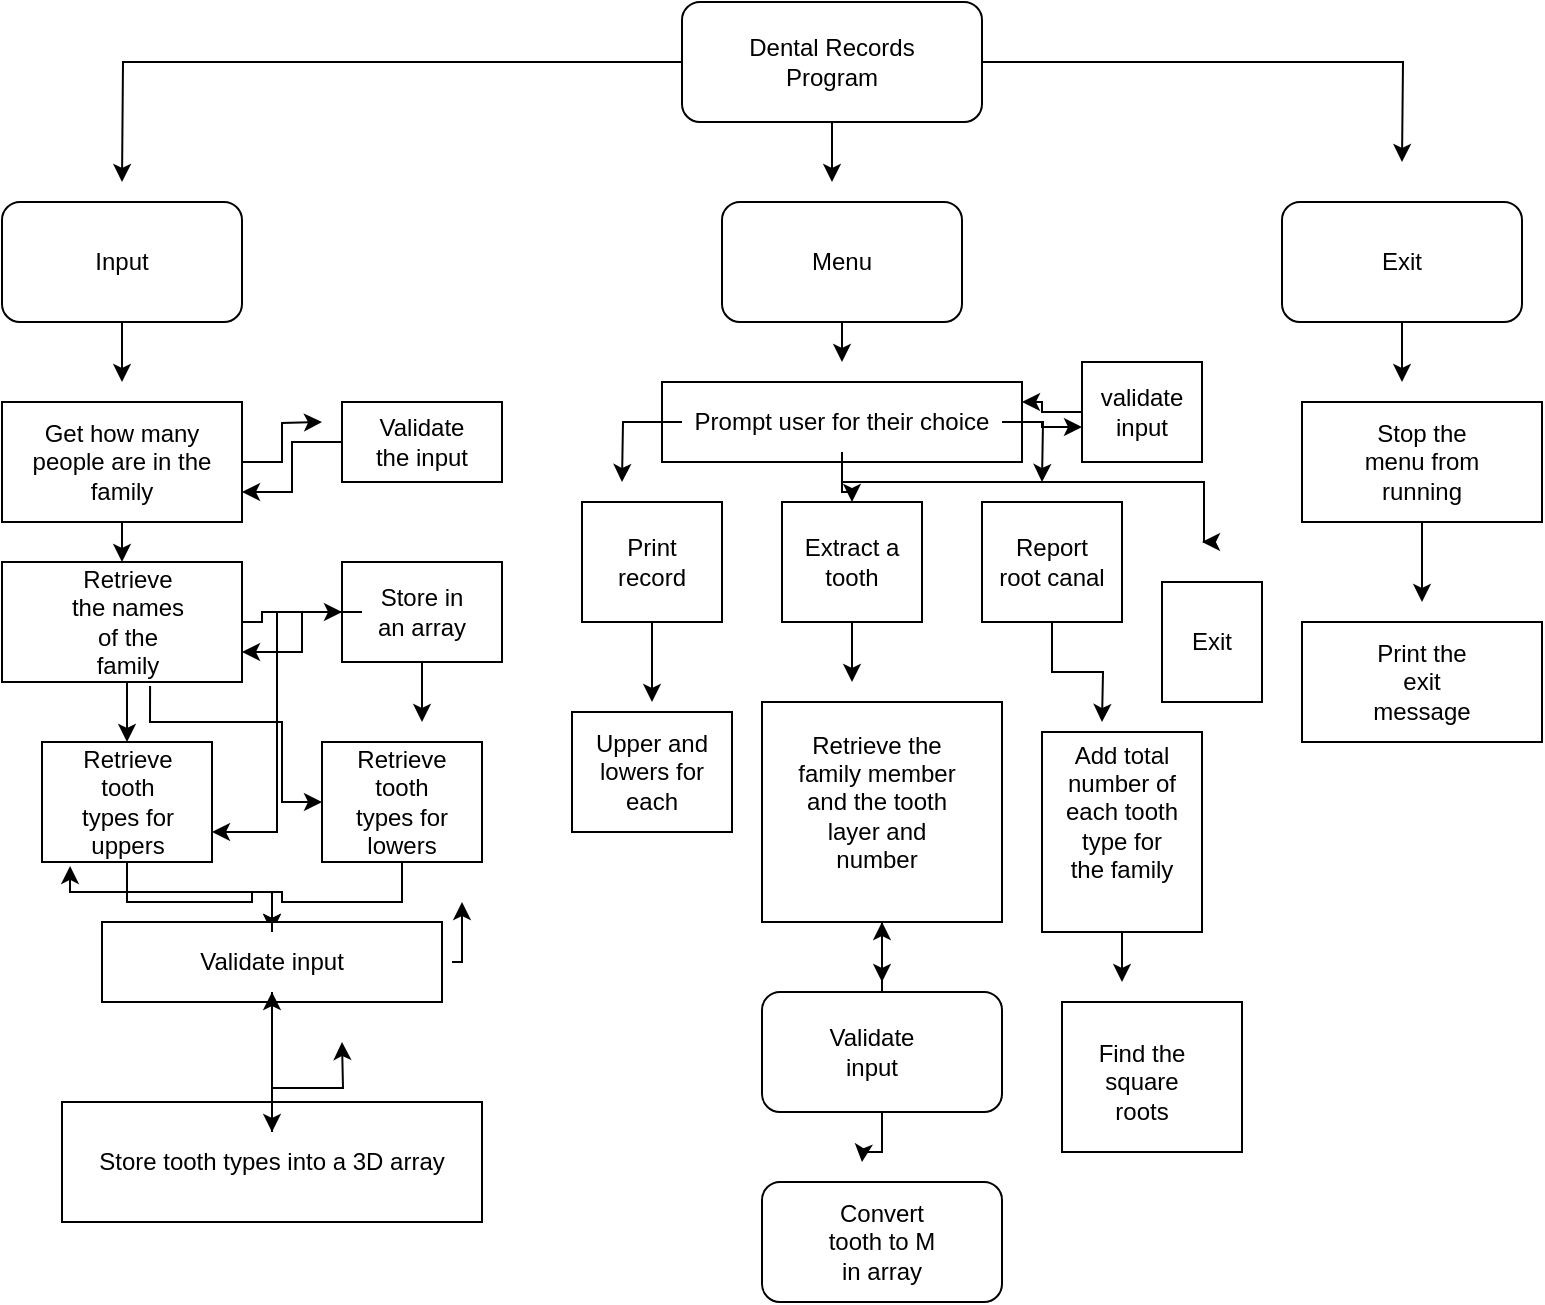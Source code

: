 <mxfile version="24.8.3">
  <diagram name="Page-1" id="VgmJd4mGT0JCFC55TCO2">
    <mxGraphModel dx="984" dy="667" grid="1" gridSize="10" guides="1" tooltips="1" connect="1" arrows="1" fold="1" page="1" pageScale="1" pageWidth="850" pageHeight="1100" math="0" shadow="0">
      <root>
        <mxCell id="0" />
        <mxCell id="1" parent="0" />
        <mxCell id="fa78IFjZWXkh8iCnJKM1-6" style="edgeStyle=orthogonalEdgeStyle;rounded=0;orthogonalLoop=1;jettySize=auto;html=1;exitX=0;exitY=0.5;exitDx=0;exitDy=0;" edge="1" parent="1" source="fa78IFjZWXkh8iCnJKM1-1">
          <mxGeometry relative="1" as="geometry">
            <mxPoint x="80" y="100" as="targetPoint" />
          </mxGeometry>
        </mxCell>
        <mxCell id="fa78IFjZWXkh8iCnJKM1-7" style="edgeStyle=orthogonalEdgeStyle;rounded=0;orthogonalLoop=1;jettySize=auto;html=1;exitX=0.5;exitY=1;exitDx=0;exitDy=0;" edge="1" parent="1" source="fa78IFjZWXkh8iCnJKM1-1">
          <mxGeometry relative="1" as="geometry">
            <mxPoint x="435" y="100" as="targetPoint" />
          </mxGeometry>
        </mxCell>
        <mxCell id="fa78IFjZWXkh8iCnJKM1-8" style="edgeStyle=orthogonalEdgeStyle;rounded=0;orthogonalLoop=1;jettySize=auto;html=1;exitX=1;exitY=0.5;exitDx=0;exitDy=0;" edge="1" parent="1" source="fa78IFjZWXkh8iCnJKM1-1">
          <mxGeometry relative="1" as="geometry">
            <mxPoint x="720" y="90" as="targetPoint" />
          </mxGeometry>
        </mxCell>
        <mxCell id="fa78IFjZWXkh8iCnJKM1-1" value="" style="rounded=1;whiteSpace=wrap;html=1;" vertex="1" parent="1">
          <mxGeometry x="360" y="10" width="150" height="60" as="geometry" />
        </mxCell>
        <mxCell id="fa78IFjZWXkh8iCnJKM1-16" style="edgeStyle=orthogonalEdgeStyle;rounded=0;orthogonalLoop=1;jettySize=auto;html=1;exitX=0.5;exitY=1;exitDx=0;exitDy=0;" edge="1" parent="1" source="fa78IFjZWXkh8iCnJKM1-3">
          <mxGeometry relative="1" as="geometry">
            <mxPoint x="80" y="200" as="targetPoint" />
          </mxGeometry>
        </mxCell>
        <mxCell id="fa78IFjZWXkh8iCnJKM1-3" value="" style="rounded=1;whiteSpace=wrap;html=1;" vertex="1" parent="1">
          <mxGeometry x="20" y="110" width="120" height="60" as="geometry" />
        </mxCell>
        <mxCell id="fa78IFjZWXkh8iCnJKM1-80" style="edgeStyle=orthogonalEdgeStyle;rounded=0;orthogonalLoop=1;jettySize=auto;html=1;exitX=0.5;exitY=1;exitDx=0;exitDy=0;" edge="1" parent="1" source="fa78IFjZWXkh8iCnJKM1-4">
          <mxGeometry relative="1" as="geometry">
            <mxPoint x="440" y="190" as="targetPoint" />
          </mxGeometry>
        </mxCell>
        <mxCell id="fa78IFjZWXkh8iCnJKM1-4" value="" style="rounded=1;whiteSpace=wrap;html=1;" vertex="1" parent="1">
          <mxGeometry x="380" y="110" width="120" height="60" as="geometry" />
        </mxCell>
        <mxCell id="fa78IFjZWXkh8iCnJKM1-14" style="edgeStyle=orthogonalEdgeStyle;rounded=0;orthogonalLoop=1;jettySize=auto;html=1;exitX=0.5;exitY=1;exitDx=0;exitDy=0;" edge="1" parent="1" source="fa78IFjZWXkh8iCnJKM1-5">
          <mxGeometry relative="1" as="geometry">
            <mxPoint x="720" y="200" as="targetPoint" />
          </mxGeometry>
        </mxCell>
        <mxCell id="fa78IFjZWXkh8iCnJKM1-5" value="" style="rounded=1;whiteSpace=wrap;html=1;" vertex="1" parent="1">
          <mxGeometry x="660" y="110" width="120" height="60" as="geometry" />
        </mxCell>
        <mxCell id="fa78IFjZWXkh8iCnJKM1-17" style="edgeStyle=orthogonalEdgeStyle;rounded=0;orthogonalLoop=1;jettySize=auto;html=1;exitX=1;exitY=0.5;exitDx=0;exitDy=0;" edge="1" parent="1" source="fa78IFjZWXkh8iCnJKM1-10">
          <mxGeometry relative="1" as="geometry">
            <mxPoint x="180" y="220" as="targetPoint" />
          </mxGeometry>
        </mxCell>
        <mxCell id="fa78IFjZWXkh8iCnJKM1-45" style="edgeStyle=orthogonalEdgeStyle;rounded=0;orthogonalLoop=1;jettySize=auto;html=1;exitX=0.5;exitY=1;exitDx=0;exitDy=0;entryX=0.5;entryY=0;entryDx=0;entryDy=0;" edge="1" parent="1" source="fa78IFjZWXkh8iCnJKM1-10" target="fa78IFjZWXkh8iCnJKM1-27">
          <mxGeometry relative="1" as="geometry" />
        </mxCell>
        <mxCell id="fa78IFjZWXkh8iCnJKM1-10" value="" style="rounded=0;whiteSpace=wrap;html=1;" vertex="1" parent="1">
          <mxGeometry x="20" y="210" width="120" height="60" as="geometry" />
        </mxCell>
        <mxCell id="fa78IFjZWXkh8iCnJKM1-18" style="edgeStyle=orthogonalEdgeStyle;rounded=0;orthogonalLoop=1;jettySize=auto;html=1;exitX=0;exitY=0.5;exitDx=0;exitDy=0;entryX=1;entryY=0.75;entryDx=0;entryDy=0;" edge="1" parent="1" source="fa78IFjZWXkh8iCnJKM1-11" target="fa78IFjZWXkh8iCnJKM1-10">
          <mxGeometry relative="1" as="geometry" />
        </mxCell>
        <mxCell id="fa78IFjZWXkh8iCnJKM1-11" value="" style="rounded=0;whiteSpace=wrap;html=1;" vertex="1" parent="1">
          <mxGeometry x="190" y="210" width="80" height="40" as="geometry" />
        </mxCell>
        <mxCell id="fa78IFjZWXkh8iCnJKM1-15" style="edgeStyle=orthogonalEdgeStyle;rounded=0;orthogonalLoop=1;jettySize=auto;html=1;exitX=0.5;exitY=1;exitDx=0;exitDy=0;" edge="1" parent="1" source="fa78IFjZWXkh8iCnJKM1-12">
          <mxGeometry relative="1" as="geometry">
            <mxPoint x="730" y="310" as="targetPoint" />
          </mxGeometry>
        </mxCell>
        <mxCell id="fa78IFjZWXkh8iCnJKM1-12" value="" style="rounded=0;whiteSpace=wrap;html=1;" vertex="1" parent="1">
          <mxGeometry x="670" y="210" width="120" height="60" as="geometry" />
        </mxCell>
        <mxCell id="fa78IFjZWXkh8iCnJKM1-13" value="" style="rounded=0;whiteSpace=wrap;html=1;" vertex="1" parent="1">
          <mxGeometry x="670" y="320" width="120" height="60" as="geometry" />
        </mxCell>
        <mxCell id="fa78IFjZWXkh8iCnJKM1-19" value="Input" style="text;html=1;align=center;verticalAlign=middle;whiteSpace=wrap;rounded=0;" vertex="1" parent="1">
          <mxGeometry x="50" y="125" width="60" height="30" as="geometry" />
        </mxCell>
        <mxCell id="fa78IFjZWXkh8iCnJKM1-20" value="Menu" style="text;html=1;align=center;verticalAlign=middle;whiteSpace=wrap;rounded=0;" vertex="1" parent="1">
          <mxGeometry x="410" y="125" width="60" height="30" as="geometry" />
        </mxCell>
        <mxCell id="fa78IFjZWXkh8iCnJKM1-21" value="Exit" style="text;html=1;align=center;verticalAlign=middle;whiteSpace=wrap;rounded=0;" vertex="1" parent="1">
          <mxGeometry x="690" y="125" width="60" height="30" as="geometry" />
        </mxCell>
        <mxCell id="fa78IFjZWXkh8iCnJKM1-22" value="Dental Records&lt;div&gt;Program&lt;/div&gt;" style="text;html=1;align=center;verticalAlign=middle;whiteSpace=wrap;rounded=0;" vertex="1" parent="1">
          <mxGeometry x="350" y="25" width="170" height="30" as="geometry" />
        </mxCell>
        <mxCell id="fa78IFjZWXkh8iCnJKM1-23" value="Validate the input" style="text;html=1;align=center;verticalAlign=middle;whiteSpace=wrap;rounded=0;" vertex="1" parent="1">
          <mxGeometry x="200" y="215" width="60" height="30" as="geometry" />
        </mxCell>
        <mxCell id="fa78IFjZWXkh8iCnJKM1-24" value="Stop the menu from running" style="text;html=1;align=center;verticalAlign=middle;whiteSpace=wrap;rounded=0;" vertex="1" parent="1">
          <mxGeometry x="700" y="225" width="60" height="30" as="geometry" />
        </mxCell>
        <mxCell id="fa78IFjZWXkh8iCnJKM1-25" value="Print the exit message" style="text;html=1;align=center;verticalAlign=middle;whiteSpace=wrap;rounded=0;" vertex="1" parent="1">
          <mxGeometry x="700" y="335" width="60" height="30" as="geometry" />
        </mxCell>
        <mxCell id="fa78IFjZWXkh8iCnJKM1-26" value="Get how many people are in the family" style="text;html=1;align=center;verticalAlign=middle;whiteSpace=wrap;rounded=0;" vertex="1" parent="1">
          <mxGeometry x="25" y="225" width="110" height="30" as="geometry" />
        </mxCell>
        <mxCell id="fa78IFjZWXkh8iCnJKM1-46" style="edgeStyle=orthogonalEdgeStyle;rounded=0;orthogonalLoop=1;jettySize=auto;html=1;exitX=1;exitY=0.5;exitDx=0;exitDy=0;entryX=0;entryY=0.5;entryDx=0;entryDy=0;" edge="1" parent="1" source="fa78IFjZWXkh8iCnJKM1-27" target="fa78IFjZWXkh8iCnJKM1-28">
          <mxGeometry relative="1" as="geometry">
            <Array as="points">
              <mxPoint x="150" y="320" />
              <mxPoint x="150" y="315" />
            </Array>
          </mxGeometry>
        </mxCell>
        <mxCell id="fa78IFjZWXkh8iCnJKM1-48" style="edgeStyle=orthogonalEdgeStyle;rounded=0;orthogonalLoop=1;jettySize=auto;html=1;exitX=0.5;exitY=1;exitDx=0;exitDy=0;entryX=0.5;entryY=0;entryDx=0;entryDy=0;" edge="1" parent="1" source="fa78IFjZWXkh8iCnJKM1-27" target="fa78IFjZWXkh8iCnJKM1-29">
          <mxGeometry relative="1" as="geometry" />
        </mxCell>
        <mxCell id="fa78IFjZWXkh8iCnJKM1-49" style="edgeStyle=orthogonalEdgeStyle;rounded=0;orthogonalLoop=1;jettySize=auto;html=1;entryX=0;entryY=0.5;entryDx=0;entryDy=0;exitX=0.617;exitY=1.033;exitDx=0;exitDy=0;exitPerimeter=0;" edge="1" parent="1" source="fa78IFjZWXkh8iCnJKM1-27" target="fa78IFjZWXkh8iCnJKM1-30">
          <mxGeometry relative="1" as="geometry">
            <Array as="points">
              <mxPoint x="94" y="370" />
              <mxPoint x="160" y="370" />
              <mxPoint x="160" y="410" />
            </Array>
          </mxGeometry>
        </mxCell>
        <mxCell id="fa78IFjZWXkh8iCnJKM1-27" value="" style="rounded=0;whiteSpace=wrap;html=1;" vertex="1" parent="1">
          <mxGeometry x="20" y="290" width="120" height="60" as="geometry" />
        </mxCell>
        <mxCell id="fa78IFjZWXkh8iCnJKM1-50" style="edgeStyle=orthogonalEdgeStyle;rounded=0;orthogonalLoop=1;jettySize=auto;html=1;exitX=0.5;exitY=1;exitDx=0;exitDy=0;" edge="1" parent="1" source="fa78IFjZWXkh8iCnJKM1-28">
          <mxGeometry relative="1" as="geometry">
            <mxPoint x="230" y="370" as="targetPoint" />
          </mxGeometry>
        </mxCell>
        <mxCell id="fa78IFjZWXkh8iCnJKM1-51" style="edgeStyle=orthogonalEdgeStyle;rounded=0;orthogonalLoop=1;jettySize=auto;html=1;entryX=1;entryY=0.75;entryDx=0;entryDy=0;" edge="1" parent="1" source="fa78IFjZWXkh8iCnJKM1-28" target="fa78IFjZWXkh8iCnJKM1-29">
          <mxGeometry relative="1" as="geometry" />
        </mxCell>
        <mxCell id="fa78IFjZWXkh8iCnJKM1-28" value="" style="rounded=0;whiteSpace=wrap;html=1;" vertex="1" parent="1">
          <mxGeometry x="190" y="290" width="80" height="50" as="geometry" />
        </mxCell>
        <mxCell id="fa78IFjZWXkh8iCnJKM1-52" value="" style="edgeStyle=orthogonalEdgeStyle;rounded=0;orthogonalLoop=1;jettySize=auto;html=1;" edge="1" parent="1" source="fa78IFjZWXkh8iCnJKM1-29" target="fa78IFjZWXkh8iCnJKM1-39">
          <mxGeometry relative="1" as="geometry" />
        </mxCell>
        <mxCell id="fa78IFjZWXkh8iCnJKM1-29" value="" style="rounded=0;whiteSpace=wrap;html=1;" vertex="1" parent="1">
          <mxGeometry x="40" y="380" width="85" height="60" as="geometry" />
        </mxCell>
        <mxCell id="fa78IFjZWXkh8iCnJKM1-53" value="" style="edgeStyle=orthogonalEdgeStyle;rounded=0;orthogonalLoop=1;jettySize=auto;html=1;" edge="1" parent="1" source="fa78IFjZWXkh8iCnJKM1-30" target="fa78IFjZWXkh8iCnJKM1-39">
          <mxGeometry relative="1" as="geometry" />
        </mxCell>
        <mxCell id="fa78IFjZWXkh8iCnJKM1-30" value="" style="rounded=0;whiteSpace=wrap;html=1;" vertex="1" parent="1">
          <mxGeometry x="180" y="380" width="80" height="60" as="geometry" />
        </mxCell>
        <mxCell id="fa78IFjZWXkh8iCnJKM1-31" value="" style="rounded=0;whiteSpace=wrap;html=1;" vertex="1" parent="1">
          <mxGeometry x="70" y="470" width="170" height="40" as="geometry" />
        </mxCell>
        <mxCell id="fa78IFjZWXkh8iCnJKM1-57" value="" style="edgeStyle=orthogonalEdgeStyle;rounded=0;orthogonalLoop=1;jettySize=auto;html=1;" edge="1" parent="1" source="fa78IFjZWXkh8iCnJKM1-32" target="fa78IFjZWXkh8iCnJKM1-39">
          <mxGeometry relative="1" as="geometry" />
        </mxCell>
        <mxCell id="fa78IFjZWXkh8iCnJKM1-32" value="" style="rounded=0;whiteSpace=wrap;html=1;" vertex="1" parent="1">
          <mxGeometry x="50" y="560" width="210" height="60" as="geometry" />
        </mxCell>
        <mxCell id="fa78IFjZWXkh8iCnJKM1-33" value="" style="rounded=0;whiteSpace=wrap;html=1;" vertex="1" parent="1">
          <mxGeometry x="350" y="200" width="180" height="40" as="geometry" />
        </mxCell>
        <mxCell id="fa78IFjZWXkh8iCnJKM1-34" value="" style="rounded=0;whiteSpace=wrap;html=1;" vertex="1" parent="1">
          <mxGeometry x="560" y="190" width="60" height="50" as="geometry" />
        </mxCell>
        <mxCell id="fa78IFjZWXkh8iCnJKM1-87" style="edgeStyle=orthogonalEdgeStyle;rounded=0;orthogonalLoop=1;jettySize=auto;html=1;" edge="1" parent="1" source="fa78IFjZWXkh8iCnJKM1-35">
          <mxGeometry relative="1" as="geometry">
            <mxPoint x="345" y="360" as="targetPoint" />
          </mxGeometry>
        </mxCell>
        <mxCell id="fa78IFjZWXkh8iCnJKM1-35" value="" style="rounded=0;whiteSpace=wrap;html=1;" vertex="1" parent="1">
          <mxGeometry x="310" y="260" width="70" height="60" as="geometry" />
        </mxCell>
        <mxCell id="fa78IFjZWXkh8iCnJKM1-88" style="edgeStyle=orthogonalEdgeStyle;rounded=0;orthogonalLoop=1;jettySize=auto;html=1;" edge="1" parent="1" source="fa78IFjZWXkh8iCnJKM1-36">
          <mxGeometry relative="1" as="geometry">
            <mxPoint x="445" y="350" as="targetPoint" />
          </mxGeometry>
        </mxCell>
        <mxCell id="fa78IFjZWXkh8iCnJKM1-36" value="" style="rounded=0;whiteSpace=wrap;html=1;" vertex="1" parent="1">
          <mxGeometry x="410" y="260" width="70" height="60" as="geometry" />
        </mxCell>
        <mxCell id="fa78IFjZWXkh8iCnJKM1-89" style="edgeStyle=orthogonalEdgeStyle;rounded=0;orthogonalLoop=1;jettySize=auto;html=1;exitX=0.5;exitY=1;exitDx=0;exitDy=0;" edge="1" parent="1" source="fa78IFjZWXkh8iCnJKM1-37">
          <mxGeometry relative="1" as="geometry">
            <mxPoint x="570" y="370" as="targetPoint" />
          </mxGeometry>
        </mxCell>
        <mxCell id="fa78IFjZWXkh8iCnJKM1-37" value="" style="rounded=0;whiteSpace=wrap;html=1;" vertex="1" parent="1">
          <mxGeometry x="510" y="260" width="70" height="60" as="geometry" />
        </mxCell>
        <mxCell id="fa78IFjZWXkh8iCnJKM1-58" style="edgeStyle=orthogonalEdgeStyle;rounded=0;orthogonalLoop=1;jettySize=auto;html=1;" edge="1" parent="1" source="fa78IFjZWXkh8iCnJKM1-38">
          <mxGeometry relative="1" as="geometry">
            <mxPoint x="190" y="530" as="targetPoint" />
          </mxGeometry>
        </mxCell>
        <mxCell id="fa78IFjZWXkh8iCnJKM1-38" value="Store tooth types into a 3D array" style="text;html=1;align=center;verticalAlign=middle;whiteSpace=wrap;rounded=0;" vertex="1" parent="1">
          <mxGeometry x="45" y="575" width="220" height="30" as="geometry" />
        </mxCell>
        <mxCell id="fa78IFjZWXkh8iCnJKM1-54" value="" style="edgeStyle=orthogonalEdgeStyle;rounded=0;orthogonalLoop=1;jettySize=auto;html=1;" edge="1" parent="1" source="fa78IFjZWXkh8iCnJKM1-39" target="fa78IFjZWXkh8iCnJKM1-38">
          <mxGeometry relative="1" as="geometry" />
        </mxCell>
        <mxCell id="fa78IFjZWXkh8iCnJKM1-59" style="edgeStyle=orthogonalEdgeStyle;rounded=0;orthogonalLoop=1;jettySize=auto;html=1;exitX=1;exitY=0.5;exitDx=0;exitDy=0;" edge="1" parent="1" source="fa78IFjZWXkh8iCnJKM1-39">
          <mxGeometry relative="1" as="geometry">
            <mxPoint x="250" y="460" as="targetPoint" />
          </mxGeometry>
        </mxCell>
        <mxCell id="fa78IFjZWXkh8iCnJKM1-39" value="Validate input" style="text;html=1;align=center;verticalAlign=middle;whiteSpace=wrap;rounded=0;" vertex="1" parent="1">
          <mxGeometry x="65" y="475" width="180" height="30" as="geometry" />
        </mxCell>
        <mxCell id="fa78IFjZWXkh8iCnJKM1-47" style="edgeStyle=orthogonalEdgeStyle;rounded=0;orthogonalLoop=1;jettySize=auto;html=1;entryX=1;entryY=0.75;entryDx=0;entryDy=0;" edge="1" parent="1" source="fa78IFjZWXkh8iCnJKM1-40" target="fa78IFjZWXkh8iCnJKM1-27">
          <mxGeometry relative="1" as="geometry" />
        </mxCell>
        <mxCell id="fa78IFjZWXkh8iCnJKM1-40" value="Store in an array" style="text;html=1;align=center;verticalAlign=middle;whiteSpace=wrap;rounded=0;" vertex="1" parent="1">
          <mxGeometry x="200" y="300" width="60" height="30" as="geometry" />
        </mxCell>
        <mxCell id="fa78IFjZWXkh8iCnJKM1-41" value="Retrieve tooth types for uppers" style="text;html=1;align=center;verticalAlign=middle;whiteSpace=wrap;rounded=0;" vertex="1" parent="1">
          <mxGeometry x="52.5" y="395" width="60" height="30" as="geometry" />
        </mxCell>
        <mxCell id="fa78IFjZWXkh8iCnJKM1-42" value="Retrieve tooth types for lowers" style="text;html=1;align=center;verticalAlign=middle;whiteSpace=wrap;rounded=0;" vertex="1" parent="1">
          <mxGeometry x="190" y="395" width="60" height="30" as="geometry" />
        </mxCell>
        <mxCell id="fa78IFjZWXkh8iCnJKM1-44" value="Retrieve the names of the family" style="text;html=1;align=center;verticalAlign=middle;whiteSpace=wrap;rounded=0;" vertex="1" parent="1">
          <mxGeometry x="52.5" y="305" width="60" height="30" as="geometry" />
        </mxCell>
        <mxCell id="fa78IFjZWXkh8iCnJKM1-60" style="edgeStyle=orthogonalEdgeStyle;rounded=0;orthogonalLoop=1;jettySize=auto;html=1;entryX=0.165;entryY=1.033;entryDx=0;entryDy=0;entryPerimeter=0;" edge="1" parent="1" source="fa78IFjZWXkh8iCnJKM1-39" target="fa78IFjZWXkh8iCnJKM1-29">
          <mxGeometry relative="1" as="geometry" />
        </mxCell>
        <mxCell id="fa78IFjZWXkh8iCnJKM1-91" style="edgeStyle=orthogonalEdgeStyle;rounded=0;orthogonalLoop=1;jettySize=auto;html=1;" edge="1" parent="1" source="fa78IFjZWXkh8iCnJKM1-61">
          <mxGeometry relative="1" as="geometry">
            <mxPoint x="460" y="500" as="targetPoint" />
          </mxGeometry>
        </mxCell>
        <mxCell id="fa78IFjZWXkh8iCnJKM1-61" value="" style="rounded=0;whiteSpace=wrap;html=1;" vertex="1" parent="1">
          <mxGeometry x="400" y="360" width="120" height="110" as="geometry" />
        </mxCell>
        <mxCell id="fa78IFjZWXkh8iCnJKM1-62" value="" style="rounded=0;whiteSpace=wrap;html=1;" vertex="1" parent="1">
          <mxGeometry x="305" y="365" width="80" height="60" as="geometry" />
        </mxCell>
        <mxCell id="fa78IFjZWXkh8iCnJKM1-63" value="" style="rounded=0;whiteSpace=wrap;html=1;" vertex="1" parent="1">
          <mxGeometry x="600" y="300" width="50" height="60" as="geometry" />
        </mxCell>
        <mxCell id="fa78IFjZWXkh8iCnJKM1-93" style="edgeStyle=orthogonalEdgeStyle;rounded=0;orthogonalLoop=1;jettySize=auto;html=1;" edge="1" parent="1" source="fa78IFjZWXkh8iCnJKM1-64">
          <mxGeometry relative="1" as="geometry">
            <mxPoint x="580" y="500" as="targetPoint" />
          </mxGeometry>
        </mxCell>
        <mxCell id="fa78IFjZWXkh8iCnJKM1-64" value="" style="rounded=0;whiteSpace=wrap;html=1;" vertex="1" parent="1">
          <mxGeometry x="540" y="375" width="80" height="100" as="geometry" />
        </mxCell>
        <mxCell id="fa78IFjZWXkh8iCnJKM1-65" value="" style="rounded=1;whiteSpace=wrap;html=1;" vertex="1" parent="1">
          <mxGeometry x="400" y="600" width="120" height="60" as="geometry" />
        </mxCell>
        <mxCell id="fa78IFjZWXkh8iCnJKM1-90" style="edgeStyle=orthogonalEdgeStyle;rounded=0;orthogonalLoop=1;jettySize=auto;html=1;entryX=0.5;entryY=1;entryDx=0;entryDy=0;" edge="1" parent="1" source="fa78IFjZWXkh8iCnJKM1-66" target="fa78IFjZWXkh8iCnJKM1-61">
          <mxGeometry relative="1" as="geometry" />
        </mxCell>
        <mxCell id="fa78IFjZWXkh8iCnJKM1-94" style="edgeStyle=orthogonalEdgeStyle;rounded=0;orthogonalLoop=1;jettySize=auto;html=1;" edge="1" parent="1" source="fa78IFjZWXkh8iCnJKM1-66">
          <mxGeometry relative="1" as="geometry">
            <mxPoint x="450" y="590" as="targetPoint" />
          </mxGeometry>
        </mxCell>
        <mxCell id="fa78IFjZWXkh8iCnJKM1-66" value="" style="rounded=1;whiteSpace=wrap;html=1;" vertex="1" parent="1">
          <mxGeometry x="400" y="505" width="120" height="60" as="geometry" />
        </mxCell>
        <mxCell id="fa78IFjZWXkh8iCnJKM1-67" value="" style="rounded=0;whiteSpace=wrap;html=1;" vertex="1" parent="1">
          <mxGeometry x="550" y="510" width="90" height="75" as="geometry" />
        </mxCell>
        <mxCell id="fa78IFjZWXkh8iCnJKM1-81" style="edgeStyle=orthogonalEdgeStyle;rounded=0;orthogonalLoop=1;jettySize=auto;html=1;entryX=0;entryY=0.75;entryDx=0;entryDy=0;" edge="1" parent="1" source="fa78IFjZWXkh8iCnJKM1-68" target="fa78IFjZWXkh8iCnJKM1-72">
          <mxGeometry relative="1" as="geometry" />
        </mxCell>
        <mxCell id="fa78IFjZWXkh8iCnJKM1-83" style="edgeStyle=orthogonalEdgeStyle;rounded=0;orthogonalLoop=1;jettySize=auto;html=1;" edge="1" parent="1" source="fa78IFjZWXkh8iCnJKM1-68">
          <mxGeometry relative="1" as="geometry">
            <mxPoint x="330" y="250" as="targetPoint" />
          </mxGeometry>
        </mxCell>
        <mxCell id="fa78IFjZWXkh8iCnJKM1-84" style="edgeStyle=orthogonalEdgeStyle;rounded=0;orthogonalLoop=1;jettySize=auto;html=1;entryX=0.5;entryY=0;entryDx=0;entryDy=0;" edge="1" parent="1" source="fa78IFjZWXkh8iCnJKM1-68" target="fa78IFjZWXkh8iCnJKM1-36">
          <mxGeometry relative="1" as="geometry" />
        </mxCell>
        <mxCell id="fa78IFjZWXkh8iCnJKM1-85" style="edgeStyle=orthogonalEdgeStyle;rounded=0;orthogonalLoop=1;jettySize=auto;html=1;" edge="1" parent="1" source="fa78IFjZWXkh8iCnJKM1-68">
          <mxGeometry relative="1" as="geometry">
            <mxPoint x="540" y="250" as="targetPoint" />
          </mxGeometry>
        </mxCell>
        <mxCell id="fa78IFjZWXkh8iCnJKM1-86" style="edgeStyle=orthogonalEdgeStyle;rounded=0;orthogonalLoop=1;jettySize=auto;html=1;" edge="1" parent="1" source="fa78IFjZWXkh8iCnJKM1-68">
          <mxGeometry relative="1" as="geometry">
            <mxPoint x="620" y="280" as="targetPoint" />
            <Array as="points">
              <mxPoint x="440" y="250" />
              <mxPoint x="621" y="250" />
            </Array>
          </mxGeometry>
        </mxCell>
        <mxCell id="fa78IFjZWXkh8iCnJKM1-68" value="Prompt user for their choice" style="text;html=1;align=center;verticalAlign=middle;whiteSpace=wrap;rounded=0;" vertex="1" parent="1">
          <mxGeometry x="360" y="205" width="160" height="30" as="geometry" />
        </mxCell>
        <mxCell id="fa78IFjZWXkh8iCnJKM1-69" value="Print record" style="text;html=1;align=center;verticalAlign=middle;whiteSpace=wrap;rounded=0;" vertex="1" parent="1">
          <mxGeometry x="315" y="275" width="60" height="30" as="geometry" />
        </mxCell>
        <mxCell id="fa78IFjZWXkh8iCnJKM1-70" value="Extract a tooth" style="text;html=1;align=center;verticalAlign=middle;whiteSpace=wrap;rounded=0;" vertex="1" parent="1">
          <mxGeometry x="415" y="275" width="60" height="30" as="geometry" />
        </mxCell>
        <mxCell id="fa78IFjZWXkh8iCnJKM1-71" value="Report root canal" style="text;html=1;align=center;verticalAlign=middle;whiteSpace=wrap;rounded=0;" vertex="1" parent="1">
          <mxGeometry x="515" y="275" width="60" height="30" as="geometry" />
        </mxCell>
        <mxCell id="fa78IFjZWXkh8iCnJKM1-82" style="edgeStyle=orthogonalEdgeStyle;rounded=0;orthogonalLoop=1;jettySize=auto;html=1;entryX=1;entryY=0.25;entryDx=0;entryDy=0;" edge="1" parent="1" source="fa78IFjZWXkh8iCnJKM1-72" target="fa78IFjZWXkh8iCnJKM1-33">
          <mxGeometry relative="1" as="geometry" />
        </mxCell>
        <mxCell id="fa78IFjZWXkh8iCnJKM1-72" value="validate input" style="text;html=1;align=center;verticalAlign=middle;whiteSpace=wrap;rounded=0;" vertex="1" parent="1">
          <mxGeometry x="560" y="200" width="60" height="30" as="geometry" />
        </mxCell>
        <mxCell id="fa78IFjZWXkh8iCnJKM1-73" value="Upper and lowers for each" style="text;html=1;align=center;verticalAlign=middle;whiteSpace=wrap;rounded=0;" vertex="1" parent="1">
          <mxGeometry x="315" y="380" width="60" height="30" as="geometry" />
        </mxCell>
        <mxCell id="fa78IFjZWXkh8iCnJKM1-74" value="Retrieve the family member and the tooth layer and number" style="text;html=1;align=center;verticalAlign=middle;whiteSpace=wrap;rounded=0;" vertex="1" parent="1">
          <mxGeometry x="410" y="395" width="95" height="30" as="geometry" />
        </mxCell>
        <mxCell id="fa78IFjZWXkh8iCnJKM1-75" value="Add total number of each tooth type for the family" style="text;html=1;align=center;verticalAlign=middle;whiteSpace=wrap;rounded=0;" vertex="1" parent="1">
          <mxGeometry x="550" y="400" width="60" height="30" as="geometry" />
        </mxCell>
        <mxCell id="fa78IFjZWXkh8iCnJKM1-76" value="Find the square roots" style="text;html=1;align=center;verticalAlign=middle;whiteSpace=wrap;rounded=0;" vertex="1" parent="1">
          <mxGeometry x="560" y="535" width="60" height="30" as="geometry" />
        </mxCell>
        <mxCell id="fa78IFjZWXkh8iCnJKM1-77" value="Validate input" style="text;html=1;align=center;verticalAlign=middle;whiteSpace=wrap;rounded=0;" vertex="1" parent="1">
          <mxGeometry x="425" y="520" width="60" height="30" as="geometry" />
        </mxCell>
        <mxCell id="fa78IFjZWXkh8iCnJKM1-78" value="Exit" style="text;html=1;align=center;verticalAlign=middle;whiteSpace=wrap;rounded=0;" vertex="1" parent="1">
          <mxGeometry x="595" y="315" width="60" height="30" as="geometry" />
        </mxCell>
        <mxCell id="fa78IFjZWXkh8iCnJKM1-79" value="Convert tooth to M in array" style="text;html=1;align=center;verticalAlign=middle;whiteSpace=wrap;rounded=0;" vertex="1" parent="1">
          <mxGeometry x="430" y="615" width="60" height="30" as="geometry" />
        </mxCell>
      </root>
    </mxGraphModel>
  </diagram>
</mxfile>
